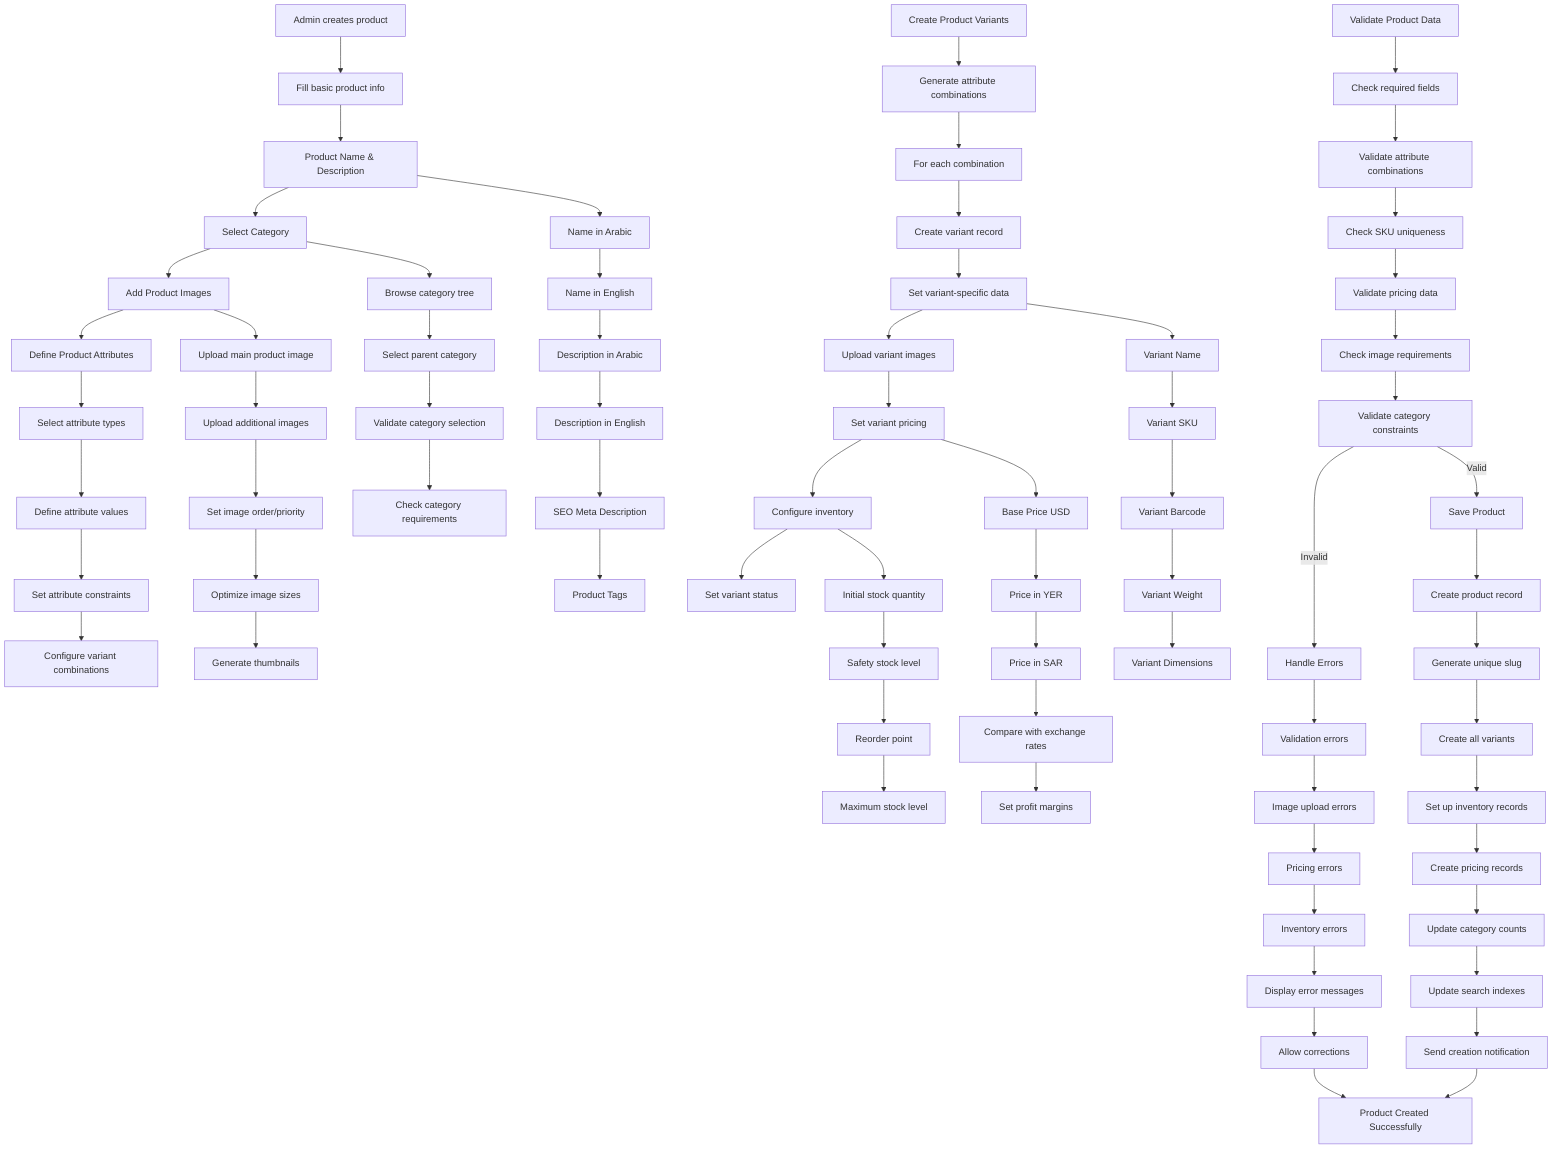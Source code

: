 %% Product Creation with Variants and Attributes
%% View at https://mermaid.live
flowchart TD
  A[Admin creates product] --> B[Fill basic product info]
  B --> C[Product Name & Description]
  C --> D[Select Category]
  D --> E[Add Product Images]
  E --> F[Define Product Attributes]
  
  %% Basic Product Information
  C --> C1[Name in Arabic]
  C1 --> C2[Name in English]
  C2 --> C3[Description in Arabic]
  C3 --> C4[Description in English]
  C4 --> C5[SEO Meta Description]
  C5 --> C6[Product Tags]
  
  %% Category Selection
  D --> D1[Browse category tree]
  D1 --> D2[Select parent category]
  D2 --> D3[Validate category selection]
  D3 --> D4[Check category requirements]
  
  %% Image Management
  E --> E1[Upload main product image]
  E1 --> E2[Upload additional images]
  E2 --> E3[Set image order/priority]
  E3 --> E4[Optimize image sizes]
  E4 --> E5[Generate thumbnails]
  
  %% Attribute Definition
  F --> F1[Select attribute types]
  F1 --> F2[Define attribute values]
  F2 --> F3[Set attribute constraints]
  F3 --> F4[Configure variant combinations]
  
  %% Variant Creation Process
  G[Create Product Variants] --> G1[Generate attribute combinations]
  G1 --> G2[For each combination]
  G2 --> G3[Create variant record]
  G3 --> G4[Set variant-specific data]
  G4 --> G5[Upload variant images]
  G5 --> G6[Set variant pricing]
  G6 --> G7[Configure inventory]
  G7 --> G8[Set variant status]
  
  %% Variant-specific Data
  G4 --> G4A[Variant Name]
  G4A --> G4B[Variant SKU]
  G4B --> G4C[Variant Barcode]
  G4C --> G4D[Variant Weight]
  G4D --> G4E[Variant Dimensions]
  
  %% Variant Pricing
  G6 --> G6A[Base Price USD]
  G6A --> G6B[Price in YER]
  G6B --> G6C[Price in SAR]
  G6C --> G6D[Compare with exchange rates]
  G6D --> G6E[Set profit margins]
  
  %% Inventory Configuration
  G7 --> G7A[Initial stock quantity]
  G7A --> G7B[Safety stock level]
  G7B --> G7C[Reorder point]
  G7C --> G7D[Maximum stock level]
  
  %% Validation Process
  H[Validate Product Data] --> H1[Check required fields]
  H1 --> H2[Validate attribute combinations]
  H2 --> H3[Check SKU uniqueness]
  H3 --> H4[Validate pricing data]
  H4 --> H5[Check image requirements]
  H5 --> H6[Validate category constraints]
  
  %% Save Process
  I[Save Product] --> I1[Create product record]
  I1 --> I2[Generate unique slug]
  I2 --> I3[Create all variants]
  I3 --> I4[Set up inventory records]
  I4 --> I5[Create pricing records]
  I5 --> I6[Update category counts]
  I6 --> I7[Update search indexes]
  I7 --> I8[Send creation notification]
  
  %% Error Handling
  J[Handle Errors] --> J1[Validation errors]
  J1 --> J2[Image upload errors]
  J2 --> J3[Pricing errors]
  J3 --> J4[Inventory errors]
  J4 --> J5[Display error messages]
  J5 --> J6[Allow corrections]
  
  %% End points
  I8 --> Z[Product Created Successfully]
  J6 --> Z
  H6 -->|Invalid| J
  H6 -->|Valid| I